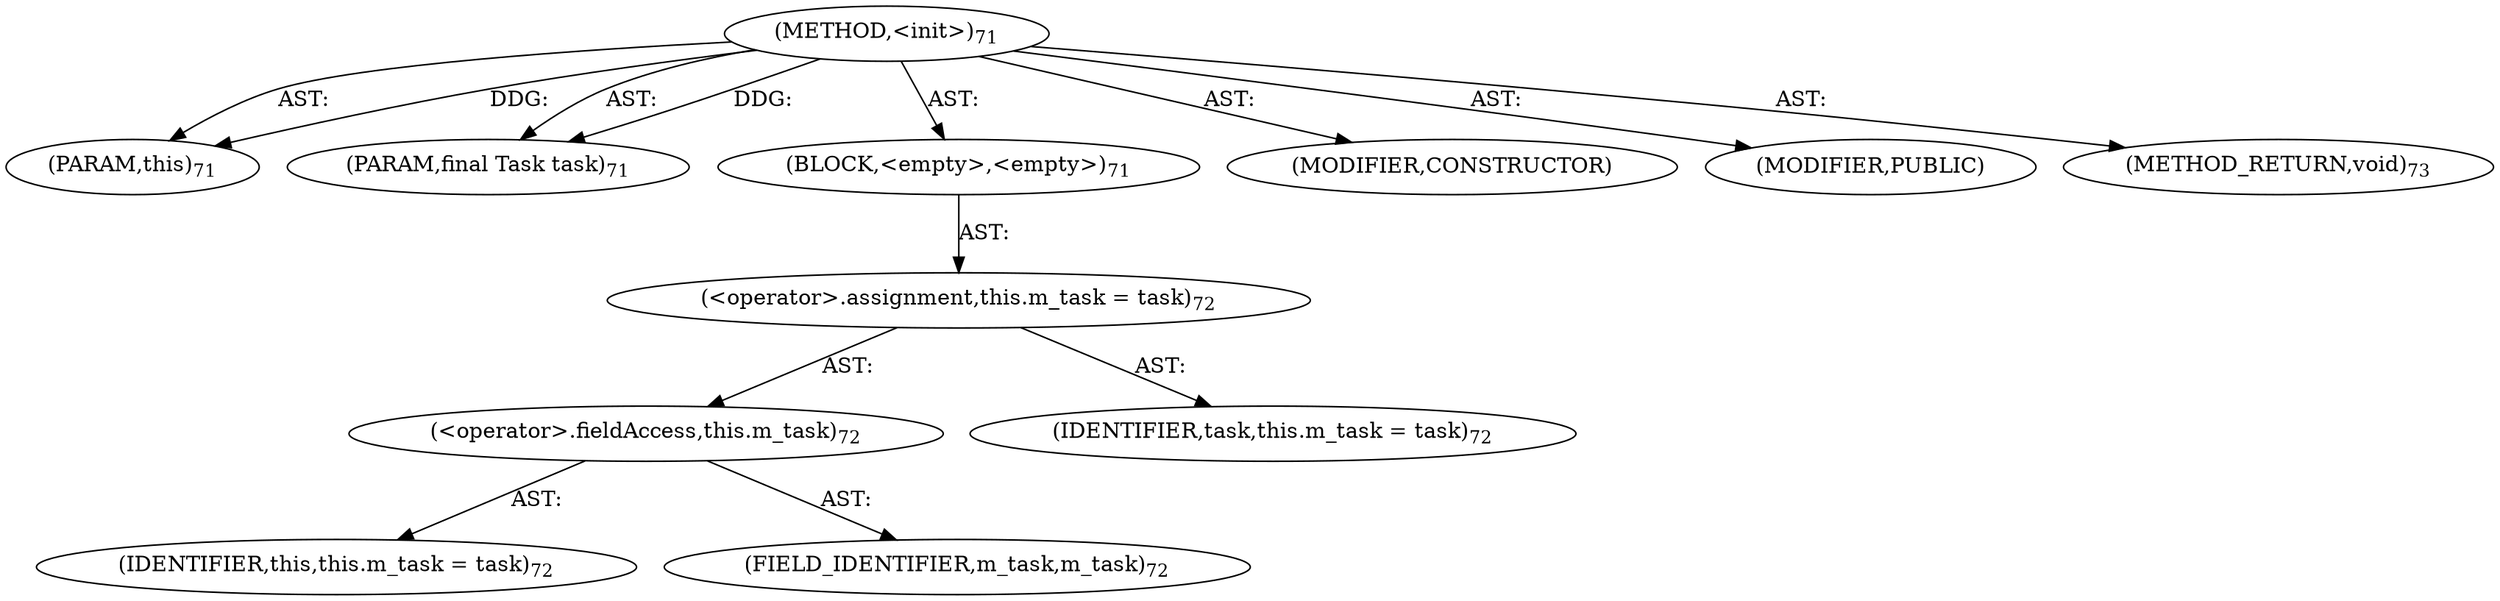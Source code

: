 digraph "&lt;init&gt;" {  
"111669149696" [label = <(METHOD,&lt;init&gt;)<SUB>71</SUB>> ]
"115964116992" [label = <(PARAM,this)<SUB>71</SUB>> ]
"115964116993" [label = <(PARAM,final Task task)<SUB>71</SUB>> ]
"25769803776" [label = <(BLOCK,&lt;empty&gt;,&lt;empty&gt;)<SUB>71</SUB>> ]
"30064771072" [label = <(&lt;operator&gt;.assignment,this.m_task = task)<SUB>72</SUB>> ]
"30064771073" [label = <(&lt;operator&gt;.fieldAccess,this.m_task)<SUB>72</SUB>> ]
"68719476736" [label = <(IDENTIFIER,this,this.m_task = task)<SUB>72</SUB>> ]
"55834574848" [label = <(FIELD_IDENTIFIER,m_task,m_task)<SUB>72</SUB>> ]
"68719476737" [label = <(IDENTIFIER,task,this.m_task = task)<SUB>72</SUB>> ]
"133143986177" [label = <(MODIFIER,CONSTRUCTOR)> ]
"133143986178" [label = <(MODIFIER,PUBLIC)> ]
"128849018880" [label = <(METHOD_RETURN,void)<SUB>73</SUB>> ]
  "111669149696" -> "115964116992"  [ label = "AST: "] 
  "111669149696" -> "115964116993"  [ label = "AST: "] 
  "111669149696" -> "25769803776"  [ label = "AST: "] 
  "111669149696" -> "133143986177"  [ label = "AST: "] 
  "111669149696" -> "133143986178"  [ label = "AST: "] 
  "111669149696" -> "128849018880"  [ label = "AST: "] 
  "25769803776" -> "30064771072"  [ label = "AST: "] 
  "30064771072" -> "30064771073"  [ label = "AST: "] 
  "30064771072" -> "68719476737"  [ label = "AST: "] 
  "30064771073" -> "68719476736"  [ label = "AST: "] 
  "30064771073" -> "55834574848"  [ label = "AST: "] 
  "111669149696" -> "115964116992"  [ label = "DDG: "] 
  "111669149696" -> "115964116993"  [ label = "DDG: "] 
}
